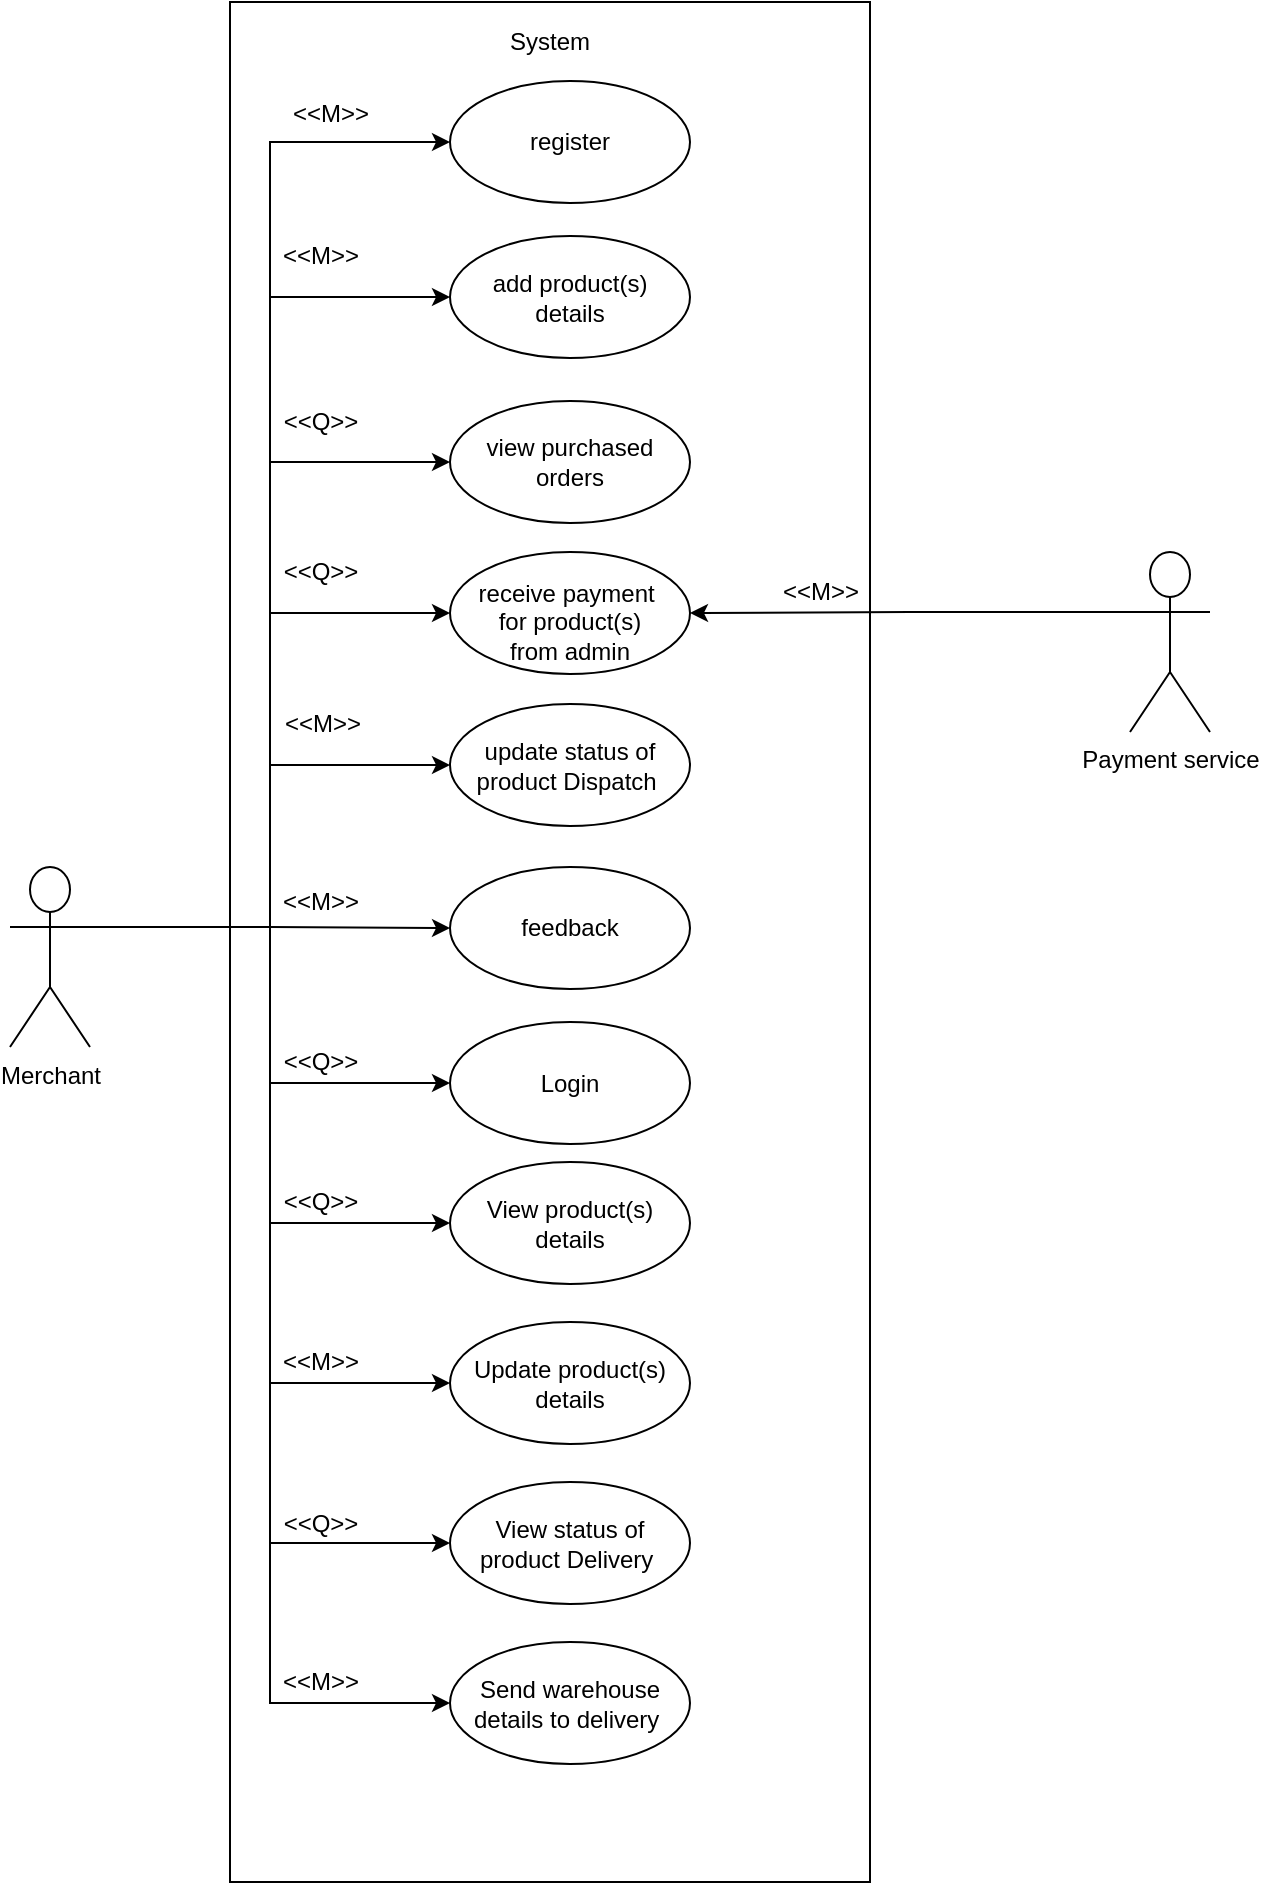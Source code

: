 <mxfile version="12.5.1" type="github" pages="2">
  <diagram id="vyYMURlmA4du_YMqddq6" name="Page-1">
    <mxGraphModel dx="1103" dy="719" grid="1" gridSize="10" guides="1" tooltips="1" connect="1" arrows="1" fold="1" page="1" pageScale="1" pageWidth="850" pageHeight="1100" math="0" shadow="0">
      <root>
        <mxCell id="0"/>
        <mxCell id="1" parent="0"/>
        <mxCell id="rx76BKU7CpPrEIFOv-aw-43" value="" style="rounded=0;whiteSpace=wrap;html=1;" parent="1" vertex="1">
          <mxGeometry x="320" y="20" width="320" height="940" as="geometry"/>
        </mxCell>
        <mxCell id="R_Dx4Kwps3VUw9FBxTHB-1" value="" style="ellipse;whiteSpace=wrap;html=1;" parent="1" vertex="1">
          <mxGeometry x="430" y="59.5" width="120" height="61" as="geometry"/>
        </mxCell>
        <mxCell id="R_Dx4Kwps3VUw9FBxTHB-5" value="" style="ellipse;whiteSpace=wrap;html=1;" parent="1" vertex="1">
          <mxGeometry x="430" y="137" width="120" height="61" as="geometry"/>
        </mxCell>
        <mxCell id="R_Dx4Kwps3VUw9FBxTHB-6" value="" style="ellipse;whiteSpace=wrap;html=1;" parent="1" vertex="1">
          <mxGeometry x="430" y="219.5" width="120" height="61" as="geometry"/>
        </mxCell>
        <mxCell id="R_Dx4Kwps3VUw9FBxTHB-4" value="" style="ellipse;whiteSpace=wrap;html=1;" parent="1" vertex="1">
          <mxGeometry x="430" y="295" width="120" height="61" as="geometry"/>
        </mxCell>
        <mxCell id="R_Dx4Kwps3VUw9FBxTHB-2" value="" style="ellipse;whiteSpace=wrap;html=1;" parent="1" vertex="1">
          <mxGeometry x="430" y="371" width="120" height="61" as="geometry"/>
        </mxCell>
        <mxCell id="rx76BKU7CpPrEIFOv-aw-17" value="register" style="text;html=1;strokeColor=none;fillColor=none;align=center;verticalAlign=middle;whiteSpace=wrap;rounded=0;" parent="1" vertex="1">
          <mxGeometry x="440" y="70" width="100" height="40" as="geometry"/>
        </mxCell>
        <mxCell id="rx76BKU7CpPrEIFOv-aw-18" value="view purchased orders" style="text;html=1;strokeColor=none;fillColor=none;align=center;verticalAlign=middle;whiteSpace=wrap;rounded=0;" parent="1" vertex="1">
          <mxGeometry x="440" y="230" width="100" height="40" as="geometry"/>
        </mxCell>
        <mxCell id="rx76BKU7CpPrEIFOv-aw-19" value="add product(s) details" style="text;html=1;strokeColor=none;fillColor=none;align=center;verticalAlign=middle;whiteSpace=wrap;rounded=0;" parent="1" vertex="1">
          <mxGeometry x="440" y="147.5" width="100" height="40" as="geometry"/>
        </mxCell>
        <mxCell id="rx76BKU7CpPrEIFOv-aw-20" value="receive payment&amp;nbsp; for product(s) from admin" style="text;html=1;strokeColor=none;fillColor=none;align=center;verticalAlign=middle;whiteSpace=wrap;rounded=0;" parent="1" vertex="1">
          <mxGeometry x="440" y="310" width="100" height="40" as="geometry"/>
        </mxCell>
        <mxCell id="rx76BKU7CpPrEIFOv-aw-38" value="update status of product Dispatch&amp;nbsp;" style="text;html=1;strokeColor=none;fillColor=none;align=center;verticalAlign=middle;whiteSpace=wrap;rounded=0;" parent="1" vertex="1">
          <mxGeometry x="440" y="381.5" width="100" height="40" as="geometry"/>
        </mxCell>
        <mxCell id="R_Dx4Kwps3VUw9FBxTHB-7" style="edgeStyle=orthogonalEdgeStyle;rounded=0;orthogonalLoop=1;jettySize=auto;html=1;exitX=1;exitY=0.333;exitDx=0;exitDy=0;exitPerimeter=0;entryX=0;entryY=0.5;entryDx=0;entryDy=0;" parent="1" source="rx76BKU7CpPrEIFOv-aw-1" target="R_Dx4Kwps3VUw9FBxTHB-1" edge="1">
          <mxGeometry relative="1" as="geometry"/>
        </mxCell>
        <mxCell id="R_Dx4Kwps3VUw9FBxTHB-8" style="edgeStyle=orthogonalEdgeStyle;rounded=0;orthogonalLoop=1;jettySize=auto;html=1;exitX=1;exitY=0.333;exitDx=0;exitDy=0;exitPerimeter=0;entryX=0;entryY=0.5;entryDx=0;entryDy=0;" parent="1" source="rx76BKU7CpPrEIFOv-aw-1" target="R_Dx4Kwps3VUw9FBxTHB-5" edge="1">
          <mxGeometry relative="1" as="geometry"/>
        </mxCell>
        <mxCell id="R_Dx4Kwps3VUw9FBxTHB-9" style="edgeStyle=orthogonalEdgeStyle;rounded=0;orthogonalLoop=1;jettySize=auto;html=1;exitX=1;exitY=0.333;exitDx=0;exitDy=0;exitPerimeter=0;entryX=0;entryY=0.5;entryDx=0;entryDy=0;" parent="1" source="rx76BKU7CpPrEIFOv-aw-1" target="R_Dx4Kwps3VUw9FBxTHB-6" edge="1">
          <mxGeometry relative="1" as="geometry"/>
        </mxCell>
        <mxCell id="R_Dx4Kwps3VUw9FBxTHB-10" style="edgeStyle=orthogonalEdgeStyle;rounded=0;orthogonalLoop=1;jettySize=auto;html=1;exitX=1;exitY=0.333;exitDx=0;exitDy=0;exitPerimeter=0;entryX=0;entryY=0.5;entryDx=0;entryDy=0;" parent="1" source="rx76BKU7CpPrEIFOv-aw-1" target="R_Dx4Kwps3VUw9FBxTHB-4" edge="1">
          <mxGeometry relative="1" as="geometry"/>
        </mxCell>
        <mxCell id="R_Dx4Kwps3VUw9FBxTHB-11" style="edgeStyle=orthogonalEdgeStyle;rounded=0;orthogonalLoop=1;jettySize=auto;html=1;exitX=1;exitY=0.333;exitDx=0;exitDy=0;exitPerimeter=0;entryX=0;entryY=0.5;entryDx=0;entryDy=0;" parent="1" source="rx76BKU7CpPrEIFOv-aw-1" target="R_Dx4Kwps3VUw9FBxTHB-2" edge="1">
          <mxGeometry relative="1" as="geometry"/>
        </mxCell>
        <mxCell id="R_Dx4Kwps3VUw9FBxTHB-12" style="edgeStyle=orthogonalEdgeStyle;rounded=0;orthogonalLoop=1;jettySize=auto;html=1;exitX=1;exitY=0.333;exitDx=0;exitDy=0;exitPerimeter=0;entryX=0;entryY=0.5;entryDx=0;entryDy=0;" parent="1" source="rx76BKU7CpPrEIFOv-aw-1" target="R_Dx4Kwps3VUw9FBxTHB-3" edge="1">
          <mxGeometry relative="1" as="geometry"/>
        </mxCell>
        <mxCell id="RPi867V5WlBaHyVsa6LL-31" style="edgeStyle=orthogonalEdgeStyle;rounded=0;orthogonalLoop=1;jettySize=auto;html=1;exitX=1;exitY=0.333;exitDx=0;exitDy=0;exitPerimeter=0;entryX=0;entryY=0.5;entryDx=0;entryDy=0;" edge="1" parent="1" source="rx76BKU7CpPrEIFOv-aw-1" target="RPi867V5WlBaHyVsa6LL-12">
          <mxGeometry relative="1" as="geometry"/>
        </mxCell>
        <mxCell id="RPi867V5WlBaHyVsa6LL-32" style="edgeStyle=orthogonalEdgeStyle;rounded=0;orthogonalLoop=1;jettySize=auto;html=1;exitX=1;exitY=0.333;exitDx=0;exitDy=0;exitPerimeter=0;entryX=0;entryY=0.5;entryDx=0;entryDy=0;" edge="1" parent="1" source="rx76BKU7CpPrEIFOv-aw-1" target="RPi867V5WlBaHyVsa6LL-15">
          <mxGeometry relative="1" as="geometry"/>
        </mxCell>
        <mxCell id="RPi867V5WlBaHyVsa6LL-33" style="edgeStyle=orthogonalEdgeStyle;rounded=0;orthogonalLoop=1;jettySize=auto;html=1;exitX=1;exitY=0.333;exitDx=0;exitDy=0;exitPerimeter=0;entryX=0;entryY=0.5;entryDx=0;entryDy=0;" edge="1" parent="1" source="rx76BKU7CpPrEIFOv-aw-1" target="RPi867V5WlBaHyVsa6LL-27">
          <mxGeometry relative="1" as="geometry"/>
        </mxCell>
        <mxCell id="RPi867V5WlBaHyVsa6LL-34" style="edgeStyle=orthogonalEdgeStyle;rounded=0;orthogonalLoop=1;jettySize=auto;html=1;exitX=1;exitY=0.333;exitDx=0;exitDy=0;exitPerimeter=0;entryX=0;entryY=0.5;entryDx=0;entryDy=0;" edge="1" parent="1" source="rx76BKU7CpPrEIFOv-aw-1" target="RPi867V5WlBaHyVsa6LL-18">
          <mxGeometry relative="1" as="geometry"/>
        </mxCell>
        <mxCell id="RPi867V5WlBaHyVsa6LL-35" style="edgeStyle=orthogonalEdgeStyle;rounded=0;orthogonalLoop=1;jettySize=auto;html=1;exitX=1;exitY=0.333;exitDx=0;exitDy=0;exitPerimeter=0;entryX=0;entryY=0.5;entryDx=0;entryDy=0;" edge="1" parent="1" source="rx76BKU7CpPrEIFOv-aw-1" target="RPi867V5WlBaHyVsa6LL-21">
          <mxGeometry relative="1" as="geometry"/>
        </mxCell>
        <object label="Merchant" id="rx76BKU7CpPrEIFOv-aw-1">
          <mxCell style="shape=umlActor;verticalLabelPosition=bottom;labelBackgroundColor=#ffffff;verticalAlign=top;html=1;" parent="1" vertex="1">
            <mxGeometry x="210" y="452.5" width="40" height="90" as="geometry"/>
          </mxCell>
        </object>
        <mxCell id="R_Dx4Kwps3VUw9FBxTHB-13" style="edgeStyle=orthogonalEdgeStyle;rounded=0;orthogonalLoop=1;jettySize=auto;html=1;exitX=0;exitY=0.333;exitDx=0;exitDy=0;exitPerimeter=0;entryX=1;entryY=0.5;entryDx=0;entryDy=0;" parent="1" source="rx76BKU7CpPrEIFOv-aw-35" target="R_Dx4Kwps3VUw9FBxTHB-4" edge="1">
          <mxGeometry relative="1" as="geometry"/>
        </mxCell>
        <object label="Payment service" id="rx76BKU7CpPrEIFOv-aw-35">
          <mxCell style="shape=umlActor;verticalLabelPosition=bottom;labelBackgroundColor=#ffffff;verticalAlign=top;html=1;" parent="1" vertex="1">
            <mxGeometry x="770" y="295" width="40" height="90" as="geometry"/>
          </mxCell>
        </object>
        <mxCell id="rx76BKU7CpPrEIFOv-aw-44" value="System" style="text;html=1;strokeColor=none;fillColor=none;align=center;verticalAlign=middle;whiteSpace=wrap;rounded=0;" parent="1" vertex="1">
          <mxGeometry x="460" y="30" width="40" height="20" as="geometry"/>
        </mxCell>
        <mxCell id="RPi867V5WlBaHyVsa6LL-1" value="" style="group" vertex="1" connectable="0" parent="1">
          <mxGeometry x="430" y="452.5" width="120" height="61" as="geometry"/>
        </mxCell>
        <mxCell id="R_Dx4Kwps3VUw9FBxTHB-3" value="" style="ellipse;whiteSpace=wrap;html=1;" parent="RPi867V5WlBaHyVsa6LL-1" vertex="1">
          <mxGeometry width="120" height="61" as="geometry"/>
        </mxCell>
        <mxCell id="rx76BKU7CpPrEIFOv-aw-40" value="feedback" style="text;html=1;strokeColor=none;fillColor=none;align=center;verticalAlign=middle;whiteSpace=wrap;rounded=0;" parent="RPi867V5WlBaHyVsa6LL-1" vertex="1">
          <mxGeometry x="10" y="10.5" width="100" height="40" as="geometry"/>
        </mxCell>
        <mxCell id="RPi867V5WlBaHyVsa6LL-11" value="" style="group" vertex="1" connectable="0" parent="1">
          <mxGeometry x="430" y="530" width="120" height="61" as="geometry"/>
        </mxCell>
        <mxCell id="RPi867V5WlBaHyVsa6LL-12" value="" style="ellipse;whiteSpace=wrap;html=1;" vertex="1" parent="RPi867V5WlBaHyVsa6LL-11">
          <mxGeometry width="120" height="61" as="geometry"/>
        </mxCell>
        <mxCell id="RPi867V5WlBaHyVsa6LL-13" value="Login" style="text;html=1;strokeColor=none;fillColor=none;align=center;verticalAlign=middle;whiteSpace=wrap;rounded=0;" vertex="1" parent="RPi867V5WlBaHyVsa6LL-11">
          <mxGeometry x="10" y="10.5" width="100" height="40" as="geometry"/>
        </mxCell>
        <mxCell id="RPi867V5WlBaHyVsa6LL-14" value="" style="group" vertex="1" connectable="0" parent="1">
          <mxGeometry x="430" y="600" width="120" height="61" as="geometry"/>
        </mxCell>
        <mxCell id="RPi867V5WlBaHyVsa6LL-15" value="" style="ellipse;whiteSpace=wrap;html=1;" vertex="1" parent="RPi867V5WlBaHyVsa6LL-14">
          <mxGeometry width="120" height="61" as="geometry"/>
        </mxCell>
        <mxCell id="RPi867V5WlBaHyVsa6LL-16" value="View product(s) details" style="text;html=1;strokeColor=none;fillColor=none;align=center;verticalAlign=middle;whiteSpace=wrap;rounded=0;" vertex="1" parent="RPi867V5WlBaHyVsa6LL-14">
          <mxGeometry x="10" y="10.5" width="100" height="40" as="geometry"/>
        </mxCell>
        <mxCell id="RPi867V5WlBaHyVsa6LL-17" value="" style="group" vertex="1" connectable="0" parent="1">
          <mxGeometry x="430" y="760" width="120" height="61" as="geometry"/>
        </mxCell>
        <mxCell id="RPi867V5WlBaHyVsa6LL-18" value="" style="ellipse;whiteSpace=wrap;html=1;" vertex="1" parent="RPi867V5WlBaHyVsa6LL-17">
          <mxGeometry width="120" height="61" as="geometry"/>
        </mxCell>
        <mxCell id="RPi867V5WlBaHyVsa6LL-19" value="View status of product Delivery&amp;nbsp;" style="text;html=1;strokeColor=none;fillColor=none;align=center;verticalAlign=middle;whiteSpace=wrap;rounded=0;" vertex="1" parent="RPi867V5WlBaHyVsa6LL-17">
          <mxGeometry x="10" y="10.5" width="100" height="40" as="geometry"/>
        </mxCell>
        <mxCell id="RPi867V5WlBaHyVsa6LL-20" value="" style="group" vertex="1" connectable="0" parent="1">
          <mxGeometry x="430" y="840" width="120" height="61" as="geometry"/>
        </mxCell>
        <mxCell id="RPi867V5WlBaHyVsa6LL-21" value="" style="ellipse;whiteSpace=wrap;html=1;" vertex="1" parent="RPi867V5WlBaHyVsa6LL-20">
          <mxGeometry width="120" height="61" as="geometry"/>
        </mxCell>
        <mxCell id="RPi867V5WlBaHyVsa6LL-22" value="Send warehouse details to delivery&amp;nbsp;" style="text;html=1;strokeColor=none;fillColor=none;align=center;verticalAlign=middle;whiteSpace=wrap;rounded=0;" vertex="1" parent="RPi867V5WlBaHyVsa6LL-20">
          <mxGeometry x="10" y="10.5" width="100" height="40" as="geometry"/>
        </mxCell>
        <mxCell id="RPi867V5WlBaHyVsa6LL-23" value="" style="group" vertex="1" connectable="0" parent="1">
          <mxGeometry x="410" y="710" width="140" height="61" as="geometry"/>
        </mxCell>
        <mxCell id="RPi867V5WlBaHyVsa6LL-26" value="" style="group" vertex="1" connectable="0" parent="RPi867V5WlBaHyVsa6LL-23">
          <mxGeometry x="20" y="-30" width="120" height="61" as="geometry"/>
        </mxCell>
        <mxCell id="RPi867V5WlBaHyVsa6LL-27" value="" style="ellipse;whiteSpace=wrap;html=1;" vertex="1" parent="RPi867V5WlBaHyVsa6LL-26">
          <mxGeometry width="120" height="61" as="geometry"/>
        </mxCell>
        <mxCell id="RPi867V5WlBaHyVsa6LL-28" value="Update product(s) details" style="text;html=1;strokeColor=none;fillColor=none;align=center;verticalAlign=middle;whiteSpace=wrap;rounded=0;" vertex="1" parent="RPi867V5WlBaHyVsa6LL-26">
          <mxGeometry x="10" y="10.5" width="100" height="40" as="geometry"/>
        </mxCell>
        <mxCell id="RPi867V5WlBaHyVsa6LL-36" value="&amp;lt;&amp;lt;M&amp;gt;&amp;gt;" style="text;html=1;resizable=0;autosize=1;align=center;verticalAlign=middle;points=[];fillColor=none;strokeColor=none;rounded=0;" vertex="1" parent="1">
          <mxGeometry x="345" y="66.11" width="50" height="20" as="geometry"/>
        </mxCell>
        <mxCell id="RPi867V5WlBaHyVsa6LL-37" value="&amp;lt;&amp;lt;M&amp;gt;&amp;gt;" style="text;html=1;resizable=0;autosize=1;align=center;verticalAlign=middle;points=[];fillColor=none;strokeColor=none;rounded=0;" vertex="1" parent="1">
          <mxGeometry x="340" y="137" width="50" height="20" as="geometry"/>
        </mxCell>
        <mxCell id="RPi867V5WlBaHyVsa6LL-38" value="&amp;lt;&amp;lt;Q&amp;gt;&amp;gt;" style="text;html=1;resizable=0;autosize=1;align=center;verticalAlign=middle;points=[];fillColor=none;strokeColor=none;rounded=0;" vertex="1" parent="1">
          <mxGeometry x="340" y="219.5" width="50" height="20" as="geometry"/>
        </mxCell>
        <mxCell id="RPi867V5WlBaHyVsa6LL-39" value="&amp;lt;&amp;lt;Q&amp;gt;&amp;gt;" style="text;html=1;resizable=0;autosize=1;align=center;verticalAlign=middle;points=[];fillColor=none;strokeColor=none;rounded=0;" vertex="1" parent="1">
          <mxGeometry x="340" y="295" width="50" height="20" as="geometry"/>
        </mxCell>
        <mxCell id="RPi867V5WlBaHyVsa6LL-41" value="&amp;lt;&amp;lt;M&amp;gt;&amp;gt;" style="text;html=1;resizable=0;autosize=1;align=center;verticalAlign=middle;points=[];fillColor=none;strokeColor=none;rounded=0;" vertex="1" parent="1">
          <mxGeometry x="341" y="371" width="50" height="20" as="geometry"/>
        </mxCell>
        <mxCell id="RPi867V5WlBaHyVsa6LL-42" value="&amp;lt;&amp;lt;M&amp;gt;&amp;gt;" style="text;html=1;resizable=0;autosize=1;align=center;verticalAlign=middle;points=[];fillColor=none;strokeColor=none;rounded=0;" vertex="1" parent="1">
          <mxGeometry x="590" y="305" width="50" height="20" as="geometry"/>
        </mxCell>
        <mxCell id="RPi867V5WlBaHyVsa6LL-46" value="&amp;lt;&amp;lt;M&amp;gt;&amp;gt;" style="text;html=1;resizable=0;autosize=1;align=center;verticalAlign=middle;points=[];fillColor=none;strokeColor=none;rounded=0;" vertex="1" parent="1">
          <mxGeometry x="340" y="460" width="50" height="20" as="geometry"/>
        </mxCell>
        <mxCell id="RPi867V5WlBaHyVsa6LL-47" value="&amp;lt;&amp;lt;Q&amp;gt;&amp;gt;" style="text;html=1;resizable=0;autosize=1;align=center;verticalAlign=middle;points=[];fillColor=none;strokeColor=none;rounded=0;" vertex="1" parent="1">
          <mxGeometry x="340" y="610" width="50" height="20" as="geometry"/>
        </mxCell>
        <mxCell id="RPi867V5WlBaHyVsa6LL-48" value="&amp;lt;&amp;lt;Q&amp;gt;&amp;gt;" style="text;html=1;resizable=0;autosize=1;align=center;verticalAlign=middle;points=[];fillColor=none;strokeColor=none;rounded=0;" vertex="1" parent="1">
          <mxGeometry x="340" y="771" width="50" height="20" as="geometry"/>
        </mxCell>
        <mxCell id="RPi867V5WlBaHyVsa6LL-49" value="&amp;lt;&amp;lt;Q&amp;gt;&amp;gt;" style="text;html=1;resizable=0;autosize=1;align=center;verticalAlign=middle;points=[];fillColor=none;strokeColor=none;rounded=0;" vertex="1" parent="1">
          <mxGeometry x="340" y="540" width="50" height="20" as="geometry"/>
        </mxCell>
        <mxCell id="RPi867V5WlBaHyVsa6LL-50" value="&amp;lt;&amp;lt;M&amp;gt;&amp;gt;" style="text;html=1;resizable=0;autosize=1;align=center;verticalAlign=middle;points=[];fillColor=none;strokeColor=none;rounded=0;" vertex="1" parent="1">
          <mxGeometry x="340" y="850" width="50" height="20" as="geometry"/>
        </mxCell>
        <mxCell id="RPi867V5WlBaHyVsa6LL-51" value="&amp;lt;&amp;lt;M&amp;gt;&amp;gt;" style="text;html=1;resizable=0;autosize=1;align=center;verticalAlign=middle;points=[];fillColor=none;strokeColor=none;rounded=0;" vertex="1" parent="1">
          <mxGeometry x="340" y="690" width="50" height="20" as="geometry"/>
        </mxCell>
      </root>
    </mxGraphModel>
  </diagram>
  <diagram id="L_HtEmfw_lmfF_Nbixu_" name="Page-2">
    <mxGraphModel dx="772" dy="1603" grid="1" gridSize="10" guides="1" tooltips="1" connect="1" arrows="1" fold="1" page="1" pageScale="1" pageWidth="850" pageHeight="1100" math="0" shadow="0">
      <root>
        <mxCell id="fET1unnNT369VjIohE5C-0"/>
        <mxCell id="fET1unnNT369VjIohE5C-1" parent="fET1unnNT369VjIohE5C-0"/>
        <mxCell id="snrYU2X4Twt8o1SpUlFV-0" value="" style="rounded=0;whiteSpace=wrap;html=1;" parent="fET1unnNT369VjIohE5C-1" vertex="1">
          <mxGeometry x="150" y="-0.5" width="240" height="371" as="geometry"/>
        </mxCell>
        <mxCell id="gp9elRAcRuTLsHM61YKf-6" value="" style="ellipse;whiteSpace=wrap;html=1;" parent="fET1unnNT369VjIohE5C-1" vertex="1">
          <mxGeometry x="230" y="290" width="120" height="61" as="geometry"/>
        </mxCell>
        <mxCell id="gp9elRAcRuTLsHM61YKf-5" value="" style="ellipse;whiteSpace=wrap;html=1;" parent="fET1unnNT369VjIohE5C-1" vertex="1">
          <mxGeometry x="230" y="198.5" width="120" height="61" as="geometry"/>
        </mxCell>
        <mxCell id="gp9elRAcRuTLsHM61YKf-4" value="" style="ellipse;whiteSpace=wrap;html=1;" parent="fET1unnNT369VjIohE5C-1" vertex="1">
          <mxGeometry x="230" y="119.5" width="120" height="61" as="geometry"/>
        </mxCell>
        <mxCell id="gp9elRAcRuTLsHM61YKf-2" value="" style="ellipse;whiteSpace=wrap;html=1;" parent="fET1unnNT369VjIohE5C-1" vertex="1">
          <mxGeometry x="230" y="39" width="120" height="61" as="geometry"/>
        </mxCell>
        <mxCell id="gp9elRAcRuTLsHM61YKf-3" style="edgeStyle=orthogonalEdgeStyle;rounded=0;orthogonalLoop=1;jettySize=auto;html=1;exitX=1;exitY=0.333;exitDx=0;exitDy=0;exitPerimeter=0;entryX=0;entryY=0.5;entryDx=0;entryDy=0;" parent="fET1unnNT369VjIohE5C-1" source="snrYU2X4Twt8o1SpUlFV-7" target="gp9elRAcRuTLsHM61YKf-2" edge="1">
          <mxGeometry relative="1" as="geometry"/>
        </mxCell>
        <mxCell id="gp9elRAcRuTLsHM61YKf-7" style="edgeStyle=orthogonalEdgeStyle;rounded=0;orthogonalLoop=1;jettySize=auto;html=1;exitX=1;exitY=0.333;exitDx=0;exitDy=0;exitPerimeter=0;entryX=0;entryY=0.5;entryDx=0;entryDy=0;" parent="fET1unnNT369VjIohE5C-1" source="snrYU2X4Twt8o1SpUlFV-7" target="gp9elRAcRuTLsHM61YKf-4" edge="1">
          <mxGeometry relative="1" as="geometry"/>
        </mxCell>
        <mxCell id="gp9elRAcRuTLsHM61YKf-8" style="edgeStyle=orthogonalEdgeStyle;rounded=0;orthogonalLoop=1;jettySize=auto;html=1;exitX=1;exitY=0.333;exitDx=0;exitDy=0;exitPerimeter=0;entryX=0;entryY=0.5;entryDx=0;entryDy=0;" parent="fET1unnNT369VjIohE5C-1" source="snrYU2X4Twt8o1SpUlFV-7" target="gp9elRAcRuTLsHM61YKf-5" edge="1">
          <mxGeometry relative="1" as="geometry"/>
        </mxCell>
        <mxCell id="gp9elRAcRuTLsHM61YKf-9" style="edgeStyle=orthogonalEdgeStyle;rounded=0;orthogonalLoop=1;jettySize=auto;html=1;exitX=1;exitY=0.333;exitDx=0;exitDy=0;exitPerimeter=0;entryX=0;entryY=0.5;entryDx=0;entryDy=0;" parent="fET1unnNT369VjIohE5C-1" source="snrYU2X4Twt8o1SpUlFV-7" target="gp9elRAcRuTLsHM61YKf-6" edge="1">
          <mxGeometry relative="1" as="geometry"/>
        </mxCell>
        <object label="Admin" id="snrYU2X4Twt8o1SpUlFV-7">
          <mxCell style="shape=umlActor;verticalLabelPosition=bottom;labelBackgroundColor=#ffffff;verticalAlign=top;html=1;" parent="fET1unnNT369VjIohE5C-1" vertex="1">
            <mxGeometry x="70" y="160" width="40" height="90" as="geometry"/>
          </mxCell>
        </object>
        <mxCell id="snrYU2X4Twt8o1SpUlFV-12" value="login" style="text;html=1;strokeColor=none;fillColor=none;align=center;verticalAlign=middle;whiteSpace=wrap;rounded=0;" parent="fET1unnNT369VjIohE5C-1" vertex="1">
          <mxGeometry x="240" y="50" width="100" height="40" as="geometry"/>
        </mxCell>
        <mxCell id="snrYU2X4Twt8o1SpUlFV-13" value="verify / validate products" style="text;html=1;strokeColor=none;fillColor=none;align=center;verticalAlign=middle;whiteSpace=wrap;rounded=0;" parent="fET1unnNT369VjIohE5C-1" vertex="1">
          <mxGeometry x="240" y="210" width="100" height="40" as="geometry"/>
        </mxCell>
        <mxCell id="snrYU2X4Twt8o1SpUlFV-14" value="verify /validate merchants" style="text;html=1;strokeColor=none;fillColor=none;align=center;verticalAlign=middle;whiteSpace=wrap;rounded=0;" parent="fET1unnNT369VjIohE5C-1" vertex="1">
          <mxGeometry x="240" y="127.5" width="100" height="40" as="geometry"/>
        </mxCell>
        <mxCell id="snrYU2X4Twt8o1SpUlFV-15" value="view/reply feedbacks/query" style="text;html=1;strokeColor=none;fillColor=none;align=center;verticalAlign=middle;whiteSpace=wrap;rounded=0;" parent="fET1unnNT369VjIohE5C-1" vertex="1">
          <mxGeometry x="240" y="290" width="100" height="40" as="geometry"/>
        </mxCell>
        <mxCell id="snrYU2X4Twt8o1SpUlFV-22" value="System" style="text;html=1;strokeColor=none;fillColor=none;align=center;verticalAlign=middle;whiteSpace=wrap;rounded=0;" parent="fET1unnNT369VjIohE5C-1" vertex="1">
          <mxGeometry x="260" y="10" width="40" height="20" as="geometry"/>
        </mxCell>
      </root>
    </mxGraphModel>
  </diagram>
</mxfile>
